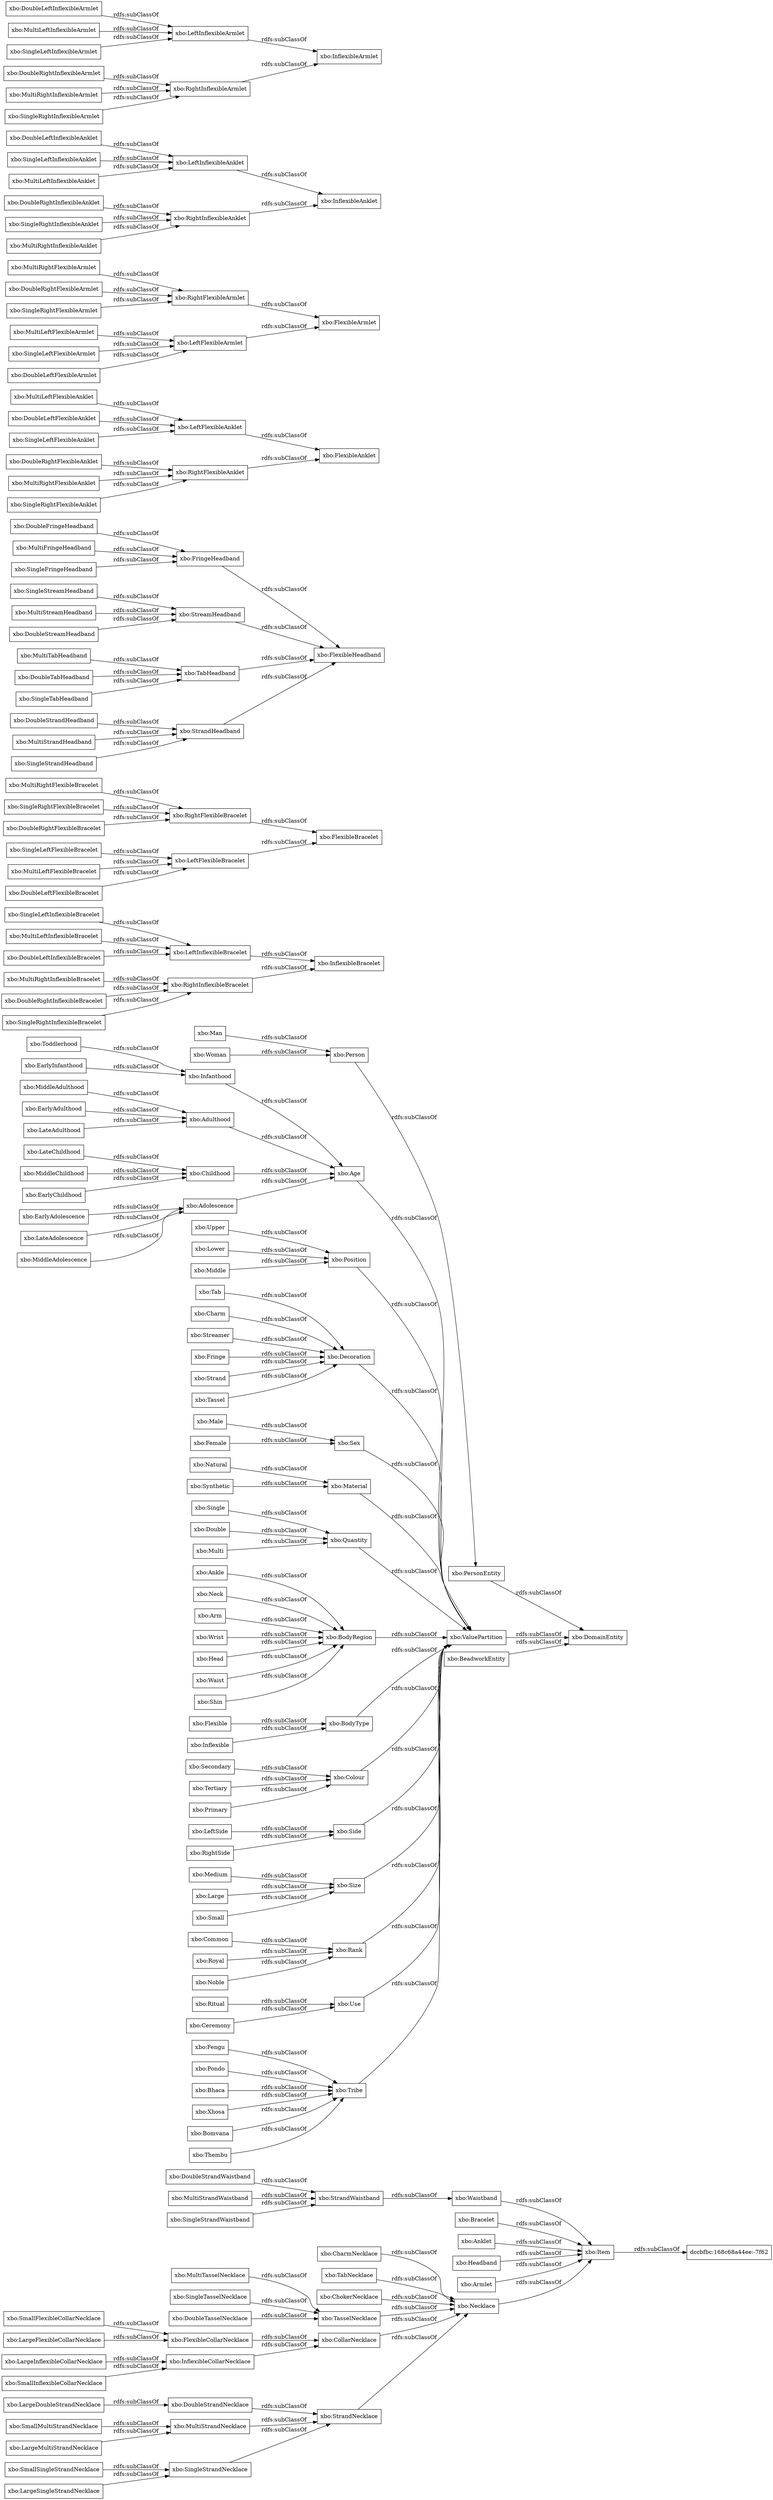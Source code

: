 digraph ar2dtool_diagram { 
rankdir=LR;
size="1000"
node [shape = rectangle, color="black"]; "xbo:SingleStrandNecklace" "xbo:Inflexible" "xbo:MultiRightInflexibleBracelet" "xbo:SingleLeftFlexibleBracelet" "xbo:Xhosa" "xbo:DoubleStrandHeadband" "xbo:BodyType" "xbo:Position" "xbo:DoubleRightFlexibleAnklet" "xbo:DoubleLeftFlexibleBracelet" "xbo:RightFlexibleAnklet" "xbo:LeftFlexibleBracelet" "xbo:MultiLeftFlexibleArmlet" "xbo:StrandHeadband" "xbo:Decoration" "xbo:MultiRightFlexibleArmlet" "xbo:Sex" "xbo:StrandNecklace" "xbo:DoubleRightInflexibleAnklet" "xbo:LeftFlexibleArmlet" "xbo:Material" "xbo:InflexibleArmlet" "xbo:PersonEntity" "xbo:MultiRightFlexibleBracelet" "xbo:SmallFlexibleCollarNecklace" "xbo:DoubleLeftFlexibleArmlet" "xbo:EarlyAdolescence" "xbo:DoubleStrandWaistband" "xbo:Quantity" "xbo:DoubleLeftInflexibleArmlet" "xbo:Double" "xbo:Bomvana" "xbo:MultiStrandWaistband" "xbo:SingleRightFlexibleBracelet" "xbo:InflexibleBracelet" "xbo:CharmNecklace" "xbo:LeftInflexibleArmlet" "xbo:LateAdulthood" "xbo:MultiTasselNecklace" "xbo:Secondary" "xbo:DoubleFringeHeadband" "xbo:Waistband" "xbo:BodyRegion" "xbo:LargeDoubleStrandNecklace" "xbo:Colour" "xbo:Head" "xbo:SingleStreamHeadband" "xbo:RightFlexibleBracelet" "xbo:FringeHeadband" "xbo:BeadworkEntity" "xbo:Tertiary" "xbo:SingleRightFlexibleAnklet" "xbo:Lower" "xbo:StrandWaistband" "xbo:Childhood" "xbo:Side" "xbo:SingleRightInflexibleBracelet" "xbo:RightInflexibleArmlet" "xbo:Strand" "xbo:Thembu" "xbo:MultiLeftFlexibleAnklet" "xbo:LargeFlexibleCollarNecklace" "xbo:SmallSingleStrandNecklace" "xbo:Tassel" "xbo:LargeInflexibleCollarNecklace" "xbo:SingleTasselNecklace" "xbo:RightSide" "xbo:Waist" "xbo:LateChildhood" "xbo:MultiFringeHeadband" "xbo:Tab" "xbo:Common" "xbo:MiddleAdulthood" "xbo:LeftFlexibleAnklet" "xbo:TabNecklace" "xbo:MultiLeftFlexibleBracelet" "xbo:Size" "xbo:Natural" "xbo:MultiTabHeadband" "xbo:Royal" "xbo:Fengu" "xbo:LateAdolescence" "xbo:Charm" "xbo:Male" "xbo:DoubleLeftFlexibleAnklet" "xbo:Female" "xbo:Noble" "xbo:SingleStrandHeadband" "xbo:Rank" "xbo:Medium" "xbo:DoubleLeftInflexibleAnklet" "xbo:MultiStreamHeadband" "xbo:LeftInflexibleAnklet" "xbo:Primary" "xbo:Middle" "xbo:Shin" "xbo:MultiLeftInflexibleArmlet" "xbo:SingleLeftInflexibleAnklet" "xbo:Ceremony" "xbo:Use" "xbo:ValuePartition" "xbo:SmallInflexibleCollarNecklace" "xbo:Tribe" "xbo:RightInflexibleAnklet" "xbo:Bracelet" "xbo:DoubleTasselNecklace" "xbo:MiddleAdolescence" "xbo:Item" "xbo:RightFlexibleArmlet" "xbo:Upper" "xbo:DoubleTabHeadband" "xbo:Person" "xbo:MultiRightFlexibleAnklet" "xbo:DoubleStrandNecklace" "xbo:SingleLeftFlexibleAnklet" "xbo:FlexibleAnklet" "xbo:DoubleRightFlexibleArmlet" "xbo:FlexibleBracelet" "xbo:DoubleRightInflexibleArmlet" "xbo:Large" "xbo:SingleLeftFlexibleArmlet" "xbo:DomainEntity" "xbo:Anklet" "xbo:SmallMultiStrandNecklace" "xbo:Necklace" "xbo:DoubleRightFlexibleBracelet" "xbo:FlexibleHeadband" "xbo:LeftSide" "xbo:SingleTabHeadband" "xbo:Ankle" "xbo:Man" "xbo:SingleLeftInflexibleArmlet" "xbo:Age" "xbo:EarlyInfanthood" "xbo:DoubleStreamHeadband" "xbo:Woman" "xbo:Headband" "xbo:LeftInflexibleBracelet" "xbo:Adolescence" "xbo:Toddlerhood" "xbo:Infanthood" "xbo:Small" "xbo:LargeSingleStrandNecklace" "xbo:StreamHeadband" "xbo:SingleLeftInflexibleBracelet" "xbo:FlexibleCollarNecklace" "xbo:MultiLeftInflexibleBracelet" "xbo:MultiLeftInflexibleAnklet" "xbo:SingleFringeHeadband" "xbo:Streamer" "xbo:MultiStrandHeadband" "xbo:LargeMultiStrandNecklace" "xbo:Adulthood" "xbo:MiddleChildhood" "xbo:Pondo" "xbo:DoubleRightInflexibleBracelet" "xbo:EarlyChildhood" "dccbfbc:168c68a44ee:-7f62" "xbo:MultiRightInflexibleArmlet" "xbo:Armlet" "xbo:MultiStrandNecklace" "xbo:ChokerNecklace" "xbo:DoubleLeftInflexibleBracelet" "xbo:SingleRightFlexibleArmlet" "xbo:SingleRightInflexibleArmlet" "xbo:Neck" "xbo:Arm" "xbo:FlexibleArmlet" "xbo:MultiRightInflexibleAnklet" "xbo:SingleStrandWaistband" "xbo:Ritual" "xbo:Wrist" "xbo:RightInflexibleBracelet" "xbo:TasselNecklace" "xbo:CollarNecklace" "xbo:TabHeadband" "xbo:Multi" "xbo:Single" "xbo:SingleRightInflexibleAnklet" "xbo:InflexibleAnklet" "xbo:InflexibleCollarNecklace" "xbo:Synthetic" "xbo:Fringe" "xbo:Flexible" "xbo:EarlyAdulthood" "xbo:Bhaca" ; /*classes style*/
	"xbo:Pondo" -> "xbo:Tribe" [ label = "rdfs:subClassOf" ];
	"xbo:Lower" -> "xbo:Position" [ label = "rdfs:subClassOf" ];
	"xbo:LargeSingleStrandNecklace" -> "xbo:SingleStrandNecklace" [ label = "rdfs:subClassOf" ];
	"xbo:DoubleStrandHeadband" -> "xbo:StrandHeadband" [ label = "rdfs:subClassOf" ];
	"xbo:StrandNecklace" -> "xbo:Necklace" [ label = "rdfs:subClassOf" ];
	"xbo:MultiLeftInflexibleArmlet" -> "xbo:LeftInflexibleArmlet" [ label = "rdfs:subClassOf" ];
	"xbo:RightInflexibleBracelet" -> "xbo:InflexibleBracelet" [ label = "rdfs:subClassOf" ];
	"xbo:Inflexible" -> "xbo:BodyType" [ label = "rdfs:subClassOf" ];
	"xbo:MultiLeftInflexibleAnklet" -> "xbo:LeftInflexibleAnklet" [ label = "rdfs:subClassOf" ];
	"xbo:StrandHeadband" -> "xbo:FlexibleHeadband" [ label = "rdfs:subClassOf" ];
	"xbo:LargeFlexibleCollarNecklace" -> "xbo:FlexibleCollarNecklace" [ label = "rdfs:subClassOf" ];
	"xbo:Xhosa" -> "xbo:Tribe" [ label = "rdfs:subClassOf" ];
	"xbo:PersonEntity" -> "xbo:DomainEntity" [ label = "rdfs:subClassOf" ];
	"xbo:SmallMultiStrandNecklace" -> "xbo:MultiStrandNecklace" [ label = "rdfs:subClassOf" ];
	"xbo:LargeMultiStrandNecklace" -> "xbo:MultiStrandNecklace" [ label = "rdfs:subClassOf" ];
	"xbo:SmallSingleStrandNecklace" -> "xbo:SingleStrandNecklace" [ label = "rdfs:subClassOf" ];
	"xbo:Childhood" -> "xbo:Age" [ label = "rdfs:subClassOf" ];
	"xbo:Fengu" -> "xbo:Tribe" [ label = "rdfs:subClassOf" ];
	"xbo:Quantity" -> "xbo:ValuePartition" [ label = "rdfs:subClassOf" ];
	"xbo:MultiLeftFlexibleArmlet" -> "xbo:LeftFlexibleArmlet" [ label = "rdfs:subClassOf" ];
	"xbo:LeftFlexibleAnklet" -> "xbo:FlexibleAnklet" [ label = "rdfs:subClassOf" ];
	"xbo:Size" -> "xbo:ValuePartition" [ label = "rdfs:subClassOf" ];
	"xbo:MultiStreamHeadband" -> "xbo:StreamHeadband" [ label = "rdfs:subClassOf" ];
	"xbo:BodyType" -> "xbo:ValuePartition" [ label = "rdfs:subClassOf" ];
	"xbo:SingleRightFlexibleBracelet" -> "xbo:RightFlexibleBracelet" [ label = "rdfs:subClassOf" ];
	"xbo:SingleLeftInflexibleBracelet" -> "xbo:LeftInflexibleBracelet" [ label = "rdfs:subClassOf" ];
	"xbo:DoubleTabHeadband" -> "xbo:TabHeadband" [ label = "rdfs:subClassOf" ];
	"xbo:MultiRightInflexibleAnklet" -> "xbo:RightInflexibleAnklet" [ label = "rdfs:subClassOf" ];
	"xbo:MultiRightInflexibleBracelet" -> "xbo:RightInflexibleBracelet" [ label = "rdfs:subClassOf" ];
	"xbo:LeftInflexibleArmlet" -> "xbo:InflexibleArmlet" [ label = "rdfs:subClassOf" ];
	"xbo:StrandWaistband" -> "xbo:Waistband" [ label = "rdfs:subClassOf" ];
	"xbo:MultiRightFlexibleArmlet" -> "xbo:RightFlexibleArmlet" [ label = "rdfs:subClassOf" ];
	"xbo:DoubleLeftInflexibleArmlet" -> "xbo:LeftInflexibleArmlet" [ label = "rdfs:subClassOf" ];
	"xbo:DoubleLeftFlexibleArmlet" -> "xbo:LeftFlexibleArmlet" [ label = "rdfs:subClassOf" ];
	"xbo:MultiLeftFlexibleBracelet" -> "xbo:LeftFlexibleBracelet" [ label = "rdfs:subClassOf" ];
	"xbo:SingleLeftInflexibleAnklet" -> "xbo:LeftInflexibleAnklet" [ label = "rdfs:subClassOf" ];
	"xbo:Man" -> "xbo:Person" [ label = "rdfs:subClassOf" ];
	"xbo:LargeDoubleStrandNecklace" -> "xbo:DoubleStrandNecklace" [ label = "rdfs:subClassOf" ];
	"xbo:MiddleChildhood" -> "xbo:Childhood" [ label = "rdfs:subClassOf" ];
	"xbo:ChokerNecklace" -> "xbo:Necklace" [ label = "rdfs:subClassOf" ];
	"xbo:Fringe" -> "xbo:Decoration" [ label = "rdfs:subClassOf" ];
	"xbo:Material" -> "xbo:ValuePartition" [ label = "rdfs:subClassOf" ];
	"xbo:SingleTabHeadband" -> "xbo:TabHeadband" [ label = "rdfs:subClassOf" ];
	"xbo:BodyRegion" -> "xbo:ValuePartition" [ label = "rdfs:subClassOf" ];
	"xbo:MultiRightFlexibleBracelet" -> "xbo:RightFlexibleBracelet" [ label = "rdfs:subClassOf" ];
	"xbo:DoubleRightFlexibleArmlet" -> "xbo:RightFlexibleArmlet" [ label = "rdfs:subClassOf" ];
	"xbo:LeftFlexibleBracelet" -> "xbo:FlexibleBracelet" [ label = "rdfs:subClassOf" ];
	"xbo:Woman" -> "xbo:Person" [ label = "rdfs:subClassOf" ];
	"xbo:Tassel" -> "xbo:Decoration" [ label = "rdfs:subClassOf" ];
	"xbo:Arm" -> "xbo:BodyRegion" [ label = "rdfs:subClassOf" ];
	"xbo:BeadworkEntity" -> "xbo:DomainEntity" [ label = "rdfs:subClassOf" ];
	"xbo:SingleRightFlexibleArmlet" -> "xbo:RightFlexibleArmlet" [ label = "rdfs:subClassOf" ];
	"xbo:EarlyAdulthood" -> "xbo:Adulthood" [ label = "rdfs:subClassOf" ];
	"xbo:SingleLeftFlexibleAnklet" -> "xbo:LeftFlexibleAnklet" [ label = "rdfs:subClassOf" ];
	"xbo:Side" -> "xbo:ValuePartition" [ label = "rdfs:subClassOf" ];
	"xbo:SingleLeftFlexibleBracelet" -> "xbo:LeftFlexibleBracelet" [ label = "rdfs:subClassOf" ];
	"xbo:Double" -> "xbo:Quantity" [ label = "rdfs:subClassOf" ];
	"xbo:ValuePartition" -> "xbo:DomainEntity" [ label = "rdfs:subClassOf" ];
	"xbo:Primary" -> "xbo:Colour" [ label = "rdfs:subClassOf" ];
	"xbo:Bracelet" -> "xbo:Item" [ label = "rdfs:subClassOf" ];
	"xbo:Tertiary" -> "xbo:Colour" [ label = "rdfs:subClassOf" ];
	"xbo:Age" -> "xbo:ValuePartition" [ label = "rdfs:subClassOf" ];
	"xbo:Sex" -> "xbo:ValuePartition" [ label = "rdfs:subClassOf" ];
	"xbo:Armlet" -> "xbo:Item" [ label = "rdfs:subClassOf" ];
	"xbo:Large" -> "xbo:Size" [ label = "rdfs:subClassOf" ];
	"xbo:MultiTasselNecklace" -> "xbo:TasselNecklace" [ label = "rdfs:subClassOf" ];
	"xbo:Waist" -> "xbo:BodyRegion" [ label = "rdfs:subClassOf" ];
	"xbo:DoubleRightInflexibleAnklet" -> "xbo:RightInflexibleAnklet" [ label = "rdfs:subClassOf" ];
	"xbo:Item" -> "dccbfbc:168c68a44ee:-7f62" [ label = "rdfs:subClassOf" ];
	"xbo:EarlyChildhood" -> "xbo:Childhood" [ label = "rdfs:subClassOf" ];
	"xbo:RightInflexibleArmlet" -> "xbo:InflexibleArmlet" [ label = "rdfs:subClassOf" ];
	"xbo:RightInflexibleAnklet" -> "xbo:InflexibleAnklet" [ label = "rdfs:subClassOf" ];
	"xbo:Neck" -> "xbo:BodyRegion" [ label = "rdfs:subClassOf" ];
	"xbo:Ceremony" -> "xbo:Use" [ label = "rdfs:subClassOf" ];
	"xbo:SingleFringeHeadband" -> "xbo:FringeHeadband" [ label = "rdfs:subClassOf" ];
	"xbo:FlexibleCollarNecklace" -> "xbo:CollarNecklace" [ label = "rdfs:subClassOf" ];
	"xbo:Use" -> "xbo:ValuePartition" [ label = "rdfs:subClassOf" ];
	"xbo:Position" -> "xbo:ValuePartition" [ label = "rdfs:subClassOf" ];
	"xbo:Colour" -> "xbo:ValuePartition" [ label = "rdfs:subClassOf" ];
	"xbo:SingleRightInflexibleAnklet" -> "xbo:RightInflexibleAnklet" [ label = "rdfs:subClassOf" ];
	"xbo:Infanthood" -> "xbo:Age" [ label = "rdfs:subClassOf" ];
	"xbo:DoubleStreamHeadband" -> "xbo:StreamHeadband" [ label = "rdfs:subClassOf" ];
	"xbo:Multi" -> "xbo:Quantity" [ label = "rdfs:subClassOf" ];
	"xbo:Adolescence" -> "xbo:Age" [ label = "rdfs:subClassOf" ];
	"xbo:Ritual" -> "xbo:Use" [ label = "rdfs:subClassOf" ];
	"xbo:Female" -> "xbo:Sex" [ label = "rdfs:subClassOf" ];
	"xbo:Strand" -> "xbo:Decoration" [ label = "rdfs:subClassOf" ];
	"xbo:LeftFlexibleArmlet" -> "xbo:FlexibleArmlet" [ label = "rdfs:subClassOf" ];
	"xbo:SmallInflexibleCollarNecklace" -> "xbo:InflexibleCollarNecklace" [ label = "rdfs:subClassOf" ];
	"xbo:RightFlexibleAnklet" -> "xbo:FlexibleAnklet" [ label = "rdfs:subClassOf" ];
	"xbo:LeftInflexibleBracelet" -> "xbo:InflexibleBracelet" [ label = "rdfs:subClassOf" ];
	"xbo:Waistband" -> "xbo:Item" [ label = "rdfs:subClassOf" ];
	"xbo:Noble" -> "xbo:Rank" [ label = "rdfs:subClassOf" ];
	"xbo:Single" -> "xbo:Quantity" [ label = "rdfs:subClassOf" ];
	"xbo:Tribe" -> "xbo:ValuePartition" [ label = "rdfs:subClassOf" ];
	"xbo:MultiRightInflexibleArmlet" -> "xbo:RightInflexibleArmlet" [ label = "rdfs:subClassOf" ];
	"xbo:MultiStrandNecklace" -> "xbo:StrandNecklace" [ label = "rdfs:subClassOf" ];
	"xbo:MultiLeftInflexibleBracelet" -> "xbo:LeftInflexibleBracelet" [ label = "rdfs:subClassOf" ];
	"xbo:Streamer" -> "xbo:Decoration" [ label = "rdfs:subClassOf" ];
	"xbo:Person" -> "xbo:PersonEntity" [ label = "rdfs:subClassOf" ];
	"xbo:Charm" -> "xbo:Decoration" [ label = "rdfs:subClassOf" ];
	"xbo:DoubleRightFlexibleBracelet" -> "xbo:RightFlexibleBracelet" [ label = "rdfs:subClassOf" ];
	"xbo:SingleTasselNecklace" -> "xbo:TasselNecklace" [ label = "rdfs:subClassOf" ];
	"xbo:MultiStrandHeadband" -> "xbo:StrandHeadband" [ label = "rdfs:subClassOf" ];
	"xbo:RightFlexibleBracelet" -> "xbo:FlexibleBracelet" [ label = "rdfs:subClassOf" ];
	"xbo:RightSide" -> "xbo:Side" [ label = "rdfs:subClassOf" ];
	"xbo:MultiLeftFlexibleAnklet" -> "xbo:LeftFlexibleAnklet" [ label = "rdfs:subClassOf" ];
	"xbo:LargeInflexibleCollarNecklace" -> "xbo:InflexibleCollarNecklace" [ label = "rdfs:subClassOf" ];
	"xbo:SingleLeftInflexibleArmlet" -> "xbo:LeftInflexibleArmlet" [ label = "rdfs:subClassOf" ];
	"xbo:EarlyInfanthood" -> "xbo:Infanthood" [ label = "rdfs:subClassOf" ];
	"xbo:Bomvana" -> "xbo:Tribe" [ label = "rdfs:subClassOf" ];
	"xbo:MiddleAdulthood" -> "xbo:Adulthood" [ label = "rdfs:subClassOf" ];
	"xbo:DoubleLeftInflexibleBracelet" -> "xbo:LeftInflexibleBracelet" [ label = "rdfs:subClassOf" ];
	"xbo:LeftInflexibleAnklet" -> "xbo:InflexibleAnklet" [ label = "rdfs:subClassOf" ];
	"xbo:CollarNecklace" -> "xbo:Necklace" [ label = "rdfs:subClassOf" ];
	"xbo:Medium" -> "xbo:Size" [ label = "rdfs:subClassOf" ];
	"xbo:Male" -> "xbo:Sex" [ label = "rdfs:subClassOf" ];
	"xbo:DoubleFringeHeadband" -> "xbo:FringeHeadband" [ label = "rdfs:subClassOf" ];
	"xbo:Thembu" -> "xbo:Tribe" [ label = "rdfs:subClassOf" ];
	"xbo:Necklace" -> "xbo:Item" [ label = "rdfs:subClassOf" ];
	"xbo:Small" -> "xbo:Size" [ label = "rdfs:subClassOf" ];
	"xbo:SingleStreamHeadband" -> "xbo:StreamHeadband" [ label = "rdfs:subClassOf" ];
	"xbo:MiddleAdolescence" -> "xbo:Adolescence" [ label = "rdfs:subClassOf" ];
	"xbo:MultiRightFlexibleAnklet" -> "xbo:RightFlexibleAnklet" [ label = "rdfs:subClassOf" ];
	"xbo:FringeHeadband" -> "xbo:FlexibleHeadband" [ label = "rdfs:subClassOf" ];
	"xbo:DoubleLeftInflexibleAnklet" -> "xbo:LeftInflexibleAnklet" [ label = "rdfs:subClassOf" ];
	"xbo:LateAdulthood" -> "xbo:Adulthood" [ label = "rdfs:subClassOf" ];
	"xbo:DoubleLeftFlexibleAnklet" -> "xbo:LeftFlexibleAnklet" [ label = "rdfs:subClassOf" ];
	"xbo:Headband" -> "xbo:Item" [ label = "rdfs:subClassOf" ];
	"xbo:Common" -> "xbo:Rank" [ label = "rdfs:subClassOf" ];
	"xbo:SingleStrandNecklace" -> "xbo:StrandNecklace" [ label = "rdfs:subClassOf" ];
	"xbo:Secondary" -> "xbo:Colour" [ label = "rdfs:subClassOf" ];
	"xbo:MultiTabHeadband" -> "xbo:TabHeadband" [ label = "rdfs:subClassOf" ];
	"xbo:Bhaca" -> "xbo:Tribe" [ label = "rdfs:subClassOf" ];
	"xbo:Shin" -> "xbo:BodyRegion" [ label = "rdfs:subClassOf" ];
	"xbo:DoubleStrandWaistband" -> "xbo:StrandWaistband" [ label = "rdfs:subClassOf" ];
	"xbo:SingleStrandHeadband" -> "xbo:StrandHeadband" [ label = "rdfs:subClassOf" ];
	"xbo:SingleLeftFlexibleArmlet" -> "xbo:LeftFlexibleArmlet" [ label = "rdfs:subClassOf" ];
	"xbo:Toddlerhood" -> "xbo:Infanthood" [ label = "rdfs:subClassOf" ];
	"xbo:LateAdolescence" -> "xbo:Adolescence" [ label = "rdfs:subClassOf" ];
	"xbo:Tab" -> "xbo:Decoration" [ label = "rdfs:subClassOf" ];
	"xbo:LeftSide" -> "xbo:Side" [ label = "rdfs:subClassOf" ];
	"xbo:Head" -> "xbo:BodyRegion" [ label = "rdfs:subClassOf" ];
	"xbo:MultiStrandWaistband" -> "xbo:StrandWaistband" [ label = "rdfs:subClassOf" ];
	"xbo:SmallFlexibleCollarNecklace" -> "xbo:FlexibleCollarNecklace" [ label = "rdfs:subClassOf" ];
	"xbo:DoubleTasselNecklace" -> "xbo:TasselNecklace" [ label = "rdfs:subClassOf" ];
	"xbo:MultiFringeHeadband" -> "xbo:FringeHeadband" [ label = "rdfs:subClassOf" ];
	"xbo:DoubleRightFlexibleAnklet" -> "xbo:RightFlexibleAnklet" [ label = "rdfs:subClassOf" ];
	"xbo:LateChildhood" -> "xbo:Childhood" [ label = "rdfs:subClassOf" ];
	"xbo:TasselNecklace" -> "xbo:Necklace" [ label = "rdfs:subClassOf" ];
	"xbo:Rank" -> "xbo:ValuePartition" [ label = "rdfs:subClassOf" ];
	"xbo:DoubleRightInflexibleArmlet" -> "xbo:RightInflexibleArmlet" [ label = "rdfs:subClassOf" ];
	"xbo:InflexibleCollarNecklace" -> "xbo:CollarNecklace" [ label = "rdfs:subClassOf" ];
	"xbo:SingleRightFlexibleAnklet" -> "xbo:RightFlexibleAnklet" [ label = "rdfs:subClassOf" ];
	"xbo:DoubleRightInflexibleBracelet" -> "xbo:RightInflexibleBracelet" [ label = "rdfs:subClassOf" ];
	"xbo:EarlyAdolescence" -> "xbo:Adolescence" [ label = "rdfs:subClassOf" ];
	"xbo:DoubleLeftFlexibleBracelet" -> "xbo:LeftFlexibleBracelet" [ label = "rdfs:subClassOf" ];
	"xbo:TabNecklace" -> "xbo:Necklace" [ label = "rdfs:subClassOf" ];
	"xbo:Synthetic" -> "xbo:Material" [ label = "rdfs:subClassOf" ];
	"xbo:SingleRightInflexibleBracelet" -> "xbo:RightInflexibleBracelet" [ label = "rdfs:subClassOf" ];
	"xbo:CharmNecklace" -> "xbo:Necklace" [ label = "rdfs:subClassOf" ];
	"xbo:Flexible" -> "xbo:BodyType" [ label = "rdfs:subClassOf" ];
	"xbo:Natural" -> "xbo:Material" [ label = "rdfs:subClassOf" ];
	"xbo:Upper" -> "xbo:Position" [ label = "rdfs:subClassOf" ];
	"xbo:TabHeadband" -> "xbo:FlexibleHeadband" [ label = "rdfs:subClassOf" ];
	"xbo:SingleStrandWaistband" -> "xbo:StrandWaistband" [ label = "rdfs:subClassOf" ];
	"xbo:Decoration" -> "xbo:ValuePartition" [ label = "rdfs:subClassOf" ];
	"xbo:SingleRightInflexibleArmlet" -> "xbo:RightInflexibleArmlet" [ label = "rdfs:subClassOf" ];
	"xbo:Adulthood" -> "xbo:Age" [ label = "rdfs:subClassOf" ];
	"xbo:Royal" -> "xbo:Rank" [ label = "rdfs:subClassOf" ];
	"xbo:Middle" -> "xbo:Position" [ label = "rdfs:subClassOf" ];
	"xbo:Anklet" -> "xbo:Item" [ label = "rdfs:subClassOf" ];
	"xbo:RightFlexibleArmlet" -> "xbo:FlexibleArmlet" [ label = "rdfs:subClassOf" ];
	"xbo:DoubleStrandNecklace" -> "xbo:StrandNecklace" [ label = "rdfs:subClassOf" ];
	"xbo:Ankle" -> "xbo:BodyRegion" [ label = "rdfs:subClassOf" ];
	"xbo:Wrist" -> "xbo:BodyRegion" [ label = "rdfs:subClassOf" ];
	"xbo:StreamHeadband" -> "xbo:FlexibleHeadband" [ label = "rdfs:subClassOf" ];

}
